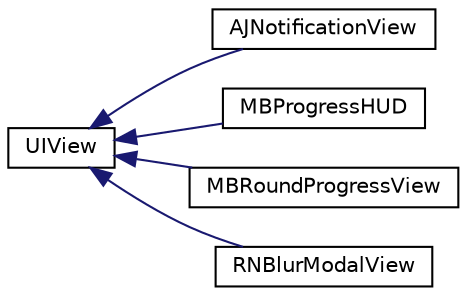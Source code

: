 digraph G
{
  edge [fontname="Helvetica",fontsize="10",labelfontname="Helvetica",labelfontsize="10"];
  node [fontname="Helvetica",fontsize="10",shape=record];
  rankdir="LR";
  Node1 [label="UIView",height=0.2,width=0.4,color="black", fillcolor="white", style="filled",URL="$class_u_i_view.html"];
  Node1 -> Node2 [dir="back",color="midnightblue",fontsize="10",style="solid",fontname="Helvetica"];
  Node2 [label="AJNotificationView",height=0.2,width=0.4,color="black", fillcolor="white", style="filled",URL="$interface_a_j_notification_view.html"];
  Node1 -> Node3 [dir="back",color="midnightblue",fontsize="10",style="solid",fontname="Helvetica"];
  Node3 [label="MBProgressHUD",height=0.2,width=0.4,color="black", fillcolor="white", style="filled",URL="$interface_m_b_progress_h_u_d.html"];
  Node1 -> Node4 [dir="back",color="midnightblue",fontsize="10",style="solid",fontname="Helvetica"];
  Node4 [label="MBRoundProgressView",height=0.2,width=0.4,color="black", fillcolor="white", style="filled",URL="$interface_m_b_round_progress_view.html"];
  Node1 -> Node5 [dir="back",color="midnightblue",fontsize="10",style="solid",fontname="Helvetica"];
  Node5 [label="RNBlurModalView",height=0.2,width=0.4,color="black", fillcolor="white", style="filled",URL="$interface_r_n_blur_modal_view.html"];
}
